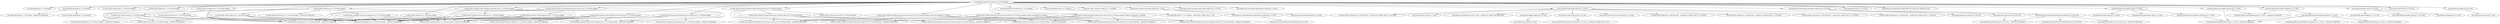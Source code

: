 digraph broker {
	"io.moquette:moquette-broker:jar:0.19-SNAPSHOT" -> "org.slf4j:slf4j-api:jar:1.7.36:compile" ; 
	"io.moquette:moquette-broker:jar:0.19-SNAPSHOT" -> "org.slf4j:slf4j-reload4j:jar:1.7.36:runtime" ; 
	"io.moquette:moquette-broker:jar:0.19-SNAPSHOT" -> "io.netty:netty-common:jar:4.1.118.Final:compile" ; 
	"io.moquette:moquette-broker:jar:0.19-SNAPSHOT" -> "io.netty:netty-buffer:jar:4.1.118.Final:compile" ; 
	"io.moquette:moquette-broker:jar:0.19-SNAPSHOT" -> "io.netty:netty-transport:jar:4.1.118.Final:compile" ; 
	"io.moquette:moquette-broker:jar:0.19-SNAPSHOT" -> "io.netty:netty-handler:jar:4.1.118.Final:compile" ; 
	"io.moquette:moquette-broker:jar:0.19-SNAPSHOT" -> "io.netty:netty-codec:jar:4.1.118.Final:compile" ; 
	"io.moquette:moquette-broker:jar:0.19-SNAPSHOT" -> "io.netty:netty-codec-http:jar:4.1.118.Final:compile" ; 
	"io.moquette:moquette-broker:jar:0.19-SNAPSHOT" -> "io.netty:netty-codec-mqtt:jar:4.1.118.Final:compile" ; 
	"io.moquette:moquette-broker:jar:0.19-SNAPSHOT" -> "io.netty:netty-transport-native-epoll:jar:linux-x86_64:4.1.118.Final:compile" ; 
	"io.moquette:moquette-broker:jar:0.19-SNAPSHOT" -> "io.netty:netty-transport-native-epoll:jar:linux-aarch_64:4.1.118.Final:compile" ; 
	"io.moquette:moquette-broker:jar:0.19-SNAPSHOT" -> "io.netty:netty-transport-native-kqueue:jar:osx-aarch_64:4.1.118.Final:compile" ; 
	"io.moquette:moquette-broker:jar:0.19-SNAPSHOT" -> "io.netty:netty-transport-native-kqueue:jar:osx-x86_64:4.1.118.Final:compile" ; 
	"io.moquette:moquette-broker:jar:0.19-SNAPSHOT" -> "io.netty:netty-tcnative-boringssl-static:jar:linux-x86_64:2.0.70.Final:runtime" ; 
	"io.moquette:moquette-broker:jar:0.19-SNAPSHOT" -> "io.netty:netty-tcnative-boringssl-static:jar:linux-aarch_64:2.0.70.Final:runtime (scope not updated to runtime)" ; 
	"io.moquette:moquette-broker:jar:0.19-SNAPSHOT" -> "io.netty:netty-tcnative-boringssl-static:jar:osx-x86_64:2.0.70.Final:runtime (scope not updated to runtime)" ; 
	"io.moquette:moquette-broker:jar:0.19-SNAPSHOT" -> "io.netty:netty-tcnative-boringssl-static:jar:osx-aarch_64:2.0.70.Final:runtime (scope not updated to runtime)" ; 
	"io.moquette:moquette-broker:jar:0.19-SNAPSHOT" -> "com.h2database:h2-mvstore:jar:2.1.214:compile" ; 
	"io.moquette:moquette-broker:jar:0.19-SNAPSHOT" -> "com.zaxxer:HikariCP:jar:2.4.7:compile" ; 
	"io.moquette:moquette-broker:jar:0.19-SNAPSHOT" -> "commons-codec:commons-codec:jar:1.15:compile" ; 
	"io.moquette:moquette-broker:jar:0.19-SNAPSHOT" -> "org.fusesource.mqtt-client:mqtt-client:jar:1.12:test" ; 
	"io.moquette:moquette-broker:jar:0.19-SNAPSHOT" -> "org.eclipse.paho:org.eclipse.paho.client.mqttv3:jar:1.2.5:test" ; 
	"io.moquette:moquette-broker:jar:0.19-SNAPSHOT" -> "org.eclipse.paho:org.eclipse.paho.mqttv5.client:jar:1.2.5:test" ; 
	"io.moquette:moquette-broker:jar:0.19-SNAPSHOT" -> "com.hivemq:hivemq-mqtt-client:jar:1.3.3:test" ; 
	"io.moquette:moquette-broker:jar:0.19-SNAPSHOT" -> "org.eclipse.jetty.websocket:websocket-client:jar:9.2.0.M1:test" ; 
	"io.moquette:moquette-broker:jar:0.19-SNAPSHOT" -> "com.h2database:h2:jar:2.1.214:test" ; 
	"io.moquette:moquette-broker:jar:0.19-SNAPSHOT" -> "org.jetbrains:annotations:jar:RELEASE:test (scope not updated to test)" ; 
	"io.moquette:moquette-broker:jar:0.19-SNAPSHOT" -> "org.junit.jupiter:junit-jupiter-api:jar:5.7.0:test" ; 
	"io.moquette:moquette-broker:jar:0.19-SNAPSHOT" -> "org.junit.jupiter:junit-jupiter-engine:jar:5.7.0:test" ; 
	"io.moquette:moquette-broker:jar:0.19-SNAPSHOT" -> "org.junit.jupiter:junit-jupiter-params:jar:5.7.0:test" ; 
	"io.moquette:moquette-broker:jar:0.19-SNAPSHOT" -> "org.mockito:mockito-core:jar:3.6.0:test" ; 
	"io.moquette:moquette-broker:jar:0.19-SNAPSHOT" -> "org.assertj:assertj-core:jar:2.6.0:test" ; 
	"io.moquette:moquette-broker:jar:0.19-SNAPSHOT" -> "org.awaitility:awaitility:jar:4.0.3:test" ; 
	"org.slf4j:slf4j-reload4j:jar:1.7.36:runtime" -> "(org.slf4j:slf4j-api:jar:1.7.36:runtime - omitted for duplicate)" ; 
	"org.slf4j:slf4j-reload4j:jar:1.7.36:runtime" -> "ch.qos.reload4j:reload4j:jar:1.2.19:runtime" ; 
	"io.netty:netty-buffer:jar:4.1.118.Final:compile" -> "(io.netty:netty-common:jar:4.1.118.Final:compile - omitted for duplicate)" ; 
	"io.netty:netty-transport:jar:4.1.118.Final:compile" -> "(io.netty:netty-common:jar:4.1.118.Final:compile - omitted for duplicate)" ; 
	"io.netty:netty-transport:jar:4.1.118.Final:compile" -> "(io.netty:netty-buffer:jar:4.1.118.Final:compile - omitted for duplicate)" ; 
	"io.netty:netty-transport:jar:4.1.118.Final:compile" -> "io.netty:netty-resolver:jar:4.1.118.Final:compile" ; 
	"io.netty:netty-resolver:jar:4.1.118.Final:compile" -> "(io.netty:netty-common:jar:4.1.118.Final:compile - omitted for duplicate)" ; 
	"io.netty:netty-handler:jar:4.1.118.Final:compile" -> "(io.netty:netty-common:jar:4.1.118.Final:compile - omitted for duplicate)" ; 
	"io.netty:netty-handler:jar:4.1.118.Final:compile" -> "(io.netty:netty-resolver:jar:4.1.118.Final:compile - omitted for duplicate)" ; 
	"io.netty:netty-handler:jar:4.1.118.Final:compile" -> "(io.netty:netty-buffer:jar:4.1.118.Final:compile - omitted for duplicate)" ; 
	"io.netty:netty-handler:jar:4.1.118.Final:compile" -> "(io.netty:netty-transport:jar:4.1.118.Final:compile - omitted for duplicate)" ; 
	"io.netty:netty-handler:jar:4.1.118.Final:compile" -> "io.netty:netty-transport-native-unix-common:jar:4.1.118.Final:compile" ; 
	"io.netty:netty-handler:jar:4.1.118.Final:compile" -> "(io.netty:netty-codec:jar:4.1.118.Final:compile - omitted for duplicate)" ; 
	"io.netty:netty-transport-native-unix-common:jar:4.1.118.Final:compile" -> "(io.netty:netty-common:jar:4.1.118.Final:compile - omitted for duplicate)" ; 
	"io.netty:netty-transport-native-unix-common:jar:4.1.118.Final:compile" -> "(io.netty:netty-buffer:jar:4.1.118.Final:compile - omitted for duplicate)" ; 
	"io.netty:netty-transport-native-unix-common:jar:4.1.118.Final:compile" -> "(io.netty:netty-transport:jar:4.1.118.Final:compile - omitted for duplicate)" ; 
	"io.netty:netty-codec:jar:4.1.118.Final:compile" -> "(io.netty:netty-common:jar:4.1.118.Final:compile - omitted for duplicate)" ; 
	"io.netty:netty-codec:jar:4.1.118.Final:compile" -> "(io.netty:netty-buffer:jar:4.1.118.Final:compile - omitted for duplicate)" ; 
	"io.netty:netty-codec:jar:4.1.118.Final:compile" -> "(io.netty:netty-transport:jar:4.1.118.Final:compile - omitted for duplicate)" ; 
	"io.netty:netty-codec-http:jar:4.1.118.Final:compile" -> "(io.netty:netty-common:jar:4.1.118.Final:compile - omitted for duplicate)" ; 
	"io.netty:netty-codec-http:jar:4.1.118.Final:compile" -> "(io.netty:netty-buffer:jar:4.1.118.Final:compile - omitted for duplicate)" ; 
	"io.netty:netty-codec-http:jar:4.1.118.Final:compile" -> "(io.netty:netty-transport:jar:4.1.118.Final:compile - omitted for duplicate)" ; 
	"io.netty:netty-codec-http:jar:4.1.118.Final:compile" -> "(io.netty:netty-codec:jar:4.1.118.Final:compile - omitted for duplicate)" ; 
	"io.netty:netty-codec-http:jar:4.1.118.Final:compile" -> "(io.netty:netty-handler:jar:4.1.118.Final:compile - omitted for duplicate)" ; 
	"io.netty:netty-codec-mqtt:jar:4.1.118.Final:compile" -> "(io.netty:netty-common:jar:4.1.118.Final:compile - omitted for duplicate)" ; 
	"io.netty:netty-codec-mqtt:jar:4.1.118.Final:compile" -> "(io.netty:netty-buffer:jar:4.1.118.Final:compile - omitted for duplicate)" ; 
	"io.netty:netty-codec-mqtt:jar:4.1.118.Final:compile" -> "(io.netty:netty-transport:jar:4.1.118.Final:compile - omitted for duplicate)" ; 
	"io.netty:netty-codec-mqtt:jar:4.1.118.Final:compile" -> "(io.netty:netty-codec:jar:4.1.118.Final:compile - omitted for duplicate)" ; 
	"io.netty:netty-transport-native-epoll:jar:linux-x86_64:4.1.118.Final:compile" -> "(io.netty:netty-common:jar:4.1.118.Final:compile - omitted for duplicate)" ; 
	"io.netty:netty-transport-native-epoll:jar:linux-x86_64:4.1.118.Final:compile" -> "(io.netty:netty-buffer:jar:4.1.118.Final:compile - omitted for duplicate)" ; 
	"io.netty:netty-transport-native-epoll:jar:linux-x86_64:4.1.118.Final:compile" -> "(io.netty:netty-transport:jar:4.1.118.Final:compile - omitted for duplicate)" ; 
	"io.netty:netty-transport-native-epoll:jar:linux-x86_64:4.1.118.Final:compile" -> "(io.netty:netty-transport-native-unix-common:jar:4.1.118.Final:compile - omitted for duplicate)" ; 
	"io.netty:netty-transport-native-epoll:jar:linux-x86_64:4.1.118.Final:compile" -> "io.netty:netty-transport-classes-epoll:jar:4.1.118.Final:compile" ; 
	"io.netty:netty-transport-classes-epoll:jar:4.1.118.Final:compile" -> "(io.netty:netty-common:jar:4.1.118.Final:compile - omitted for duplicate)" ; 
	"io.netty:netty-transport-classes-epoll:jar:4.1.118.Final:compile" -> "(io.netty:netty-buffer:jar:4.1.118.Final:compile - omitted for duplicate)" ; 
	"io.netty:netty-transport-classes-epoll:jar:4.1.118.Final:compile" -> "(io.netty:netty-transport:jar:4.1.118.Final:compile - omitted for duplicate)" ; 
	"io.netty:netty-transport-classes-epoll:jar:4.1.118.Final:compile" -> "(io.netty:netty-transport-native-unix-common:jar:4.1.118.Final:compile - omitted for duplicate)" ; 
	"io.netty:netty-transport-native-epoll:jar:linux-aarch_64:4.1.118.Final:compile" -> "(io.netty:netty-common:jar:4.1.118.Final:compile - omitted for duplicate)" ; 
	"io.netty:netty-transport-native-epoll:jar:linux-aarch_64:4.1.118.Final:compile" -> "(io.netty:netty-buffer:jar:4.1.118.Final:compile - omitted for duplicate)" ; 
	"io.netty:netty-transport-native-epoll:jar:linux-aarch_64:4.1.118.Final:compile" -> "(io.netty:netty-transport:jar:4.1.118.Final:compile - omitted for duplicate)" ; 
	"io.netty:netty-transport-native-epoll:jar:linux-aarch_64:4.1.118.Final:compile" -> "(io.netty:netty-transport-native-unix-common:jar:4.1.118.Final:compile - omitted for duplicate)" ; 
	"io.netty:netty-transport-native-epoll:jar:linux-aarch_64:4.1.118.Final:compile" -> "(io.netty:netty-transport-classes-epoll:jar:4.1.118.Final:compile - omitted for duplicate)" ; 
	"io.netty:netty-transport-native-kqueue:jar:osx-aarch_64:4.1.118.Final:compile" -> "(io.netty:netty-common:jar:4.1.118.Final:compile - omitted for duplicate)" ; 
	"io.netty:netty-transport-native-kqueue:jar:osx-aarch_64:4.1.118.Final:compile" -> "(io.netty:netty-buffer:jar:4.1.118.Final:compile - omitted for duplicate)" ; 
	"io.netty:netty-transport-native-kqueue:jar:osx-aarch_64:4.1.118.Final:compile" -> "(io.netty:netty-transport:jar:4.1.118.Final:compile - omitted for duplicate)" ; 
	"io.netty:netty-transport-native-kqueue:jar:osx-aarch_64:4.1.118.Final:compile" -> "(io.netty:netty-transport-native-unix-common:jar:4.1.118.Final:compile - omitted for duplicate)" ; 
	"io.netty:netty-transport-native-kqueue:jar:osx-aarch_64:4.1.118.Final:compile" -> "io.netty:netty-transport-classes-kqueue:jar:4.1.118.Final:compile" ; 
	"io.netty:netty-transport-classes-kqueue:jar:4.1.118.Final:compile" -> "(io.netty:netty-common:jar:4.1.118.Final:compile - omitted for duplicate)" ; 
	"io.netty:netty-transport-classes-kqueue:jar:4.1.118.Final:compile" -> "(io.netty:netty-buffer:jar:4.1.118.Final:compile - omitted for duplicate)" ; 
	"io.netty:netty-transport-classes-kqueue:jar:4.1.118.Final:compile" -> "(io.netty:netty-transport:jar:4.1.118.Final:compile - omitted for duplicate)" ; 
	"io.netty:netty-transport-classes-kqueue:jar:4.1.118.Final:compile" -> "(io.netty:netty-transport-native-unix-common:jar:4.1.118.Final:compile - omitted for duplicate)" ; 
	"io.netty:netty-transport-native-kqueue:jar:osx-x86_64:4.1.118.Final:compile" -> "(io.netty:netty-common:jar:4.1.118.Final:compile - omitted for duplicate)" ; 
	"io.netty:netty-transport-native-kqueue:jar:osx-x86_64:4.1.118.Final:compile" -> "(io.netty:netty-buffer:jar:4.1.118.Final:compile - omitted for duplicate)" ; 
	"io.netty:netty-transport-native-kqueue:jar:osx-x86_64:4.1.118.Final:compile" -> "(io.netty:netty-transport:jar:4.1.118.Final:compile - omitted for duplicate)" ; 
	"io.netty:netty-transport-native-kqueue:jar:osx-x86_64:4.1.118.Final:compile" -> "(io.netty:netty-transport-native-unix-common:jar:4.1.118.Final:compile - omitted for duplicate)" ; 
	"io.netty:netty-transport-native-kqueue:jar:osx-x86_64:4.1.118.Final:compile" -> "(io.netty:netty-transport-classes-kqueue:jar:4.1.118.Final:compile - omitted for duplicate)" ; 
	"io.netty:netty-tcnative-boringssl-static:jar:linux-x86_64:2.0.70.Final:runtime" -> "io.netty:netty-tcnative-classes:jar:2.0.70.Final:runtime" ; 
	"io.netty:netty-tcnative-boringssl-static:jar:linux-x86_64:2.0.70.Final:runtime" -> "(io.netty:netty-tcnative-boringssl-static:jar:linux-aarch_64:2.0.70.Final:runtime - omitted for duplicate)" ; 
	"io.netty:netty-tcnative-boringssl-static:jar:linux-x86_64:2.0.70.Final:runtime" -> "(io.netty:netty-tcnative-boringssl-static:jar:osx-x86_64:2.0.70.Final:runtime - omitted for duplicate)" ; 
	"io.netty:netty-tcnative-boringssl-static:jar:linux-x86_64:2.0.70.Final:runtime" -> "(io.netty:netty-tcnative-boringssl-static:jar:osx-aarch_64:2.0.70.Final:runtime - omitted for duplicate)" ; 
	"io.netty:netty-tcnative-boringssl-static:jar:linux-x86_64:2.0.70.Final:runtime" -> "io.netty:netty-tcnative-boringssl-static:jar:windows-x86_64:2.0.70.Final:runtime" ; 
	"io.netty:netty-tcnative-boringssl-static:jar:windows-x86_64:2.0.70.Final:runtime" -> "(io.netty:netty-tcnative-classes:jar:2.0.70.Final:runtime - omitted for duplicate)" ; 
	"io.netty:netty-tcnative-boringssl-static:jar:windows-x86_64:2.0.70.Final:runtime" -> "(io.netty:netty-tcnative-boringssl-static:jar:linux-x86_64:2.0.70.Final:runtime - omitted for duplicate)" ; 
	"io.netty:netty-tcnative-boringssl-static:jar:windows-x86_64:2.0.70.Final:runtime" -> "(io.netty:netty-tcnative-boringssl-static:jar:linux-aarch_64:2.0.70.Final:runtime - omitted for duplicate)" ; 
	"io.netty:netty-tcnative-boringssl-static:jar:windows-x86_64:2.0.70.Final:runtime" -> "(io.netty:netty-tcnative-boringssl-static:jar:osx-x86_64:2.0.70.Final:runtime - omitted for duplicate)" ; 
	"io.netty:netty-tcnative-boringssl-static:jar:windows-x86_64:2.0.70.Final:runtime" -> "(io.netty:netty-tcnative-boringssl-static:jar:osx-aarch_64:2.0.70.Final:runtime - omitted for duplicate)" ; 
	"io.netty:netty-tcnative-boringssl-static:jar:linux-aarch_64:2.0.70.Final:runtime (scope not updated to runtime)" -> "(io.netty:netty-tcnative-classes:jar:2.0.70.Final:runtime - omitted for duplicate)" ; 
	"io.netty:netty-tcnative-boringssl-static:jar:linux-aarch_64:2.0.70.Final:runtime (scope not updated to runtime)" -> "(io.netty:netty-tcnative-boringssl-static:jar:linux-x86_64:2.0.70.Final:runtime - omitted for duplicate)" ; 
	"io.netty:netty-tcnative-boringssl-static:jar:linux-aarch_64:2.0.70.Final:runtime (scope not updated to runtime)" -> "(io.netty:netty-tcnative-boringssl-static:jar:osx-x86_64:2.0.70.Final:runtime - omitted for duplicate)" ; 
	"io.netty:netty-tcnative-boringssl-static:jar:linux-aarch_64:2.0.70.Final:runtime (scope not updated to runtime)" -> "(io.netty:netty-tcnative-boringssl-static:jar:osx-aarch_64:2.0.70.Final:runtime - omitted for duplicate)" ; 
	"io.netty:netty-tcnative-boringssl-static:jar:linux-aarch_64:2.0.70.Final:runtime (scope not updated to runtime)" -> "(io.netty:netty-tcnative-boringssl-static:jar:windows-x86_64:2.0.70.Final:runtime - omitted for duplicate)" ; 
	"io.netty:netty-tcnative-boringssl-static:jar:osx-x86_64:2.0.70.Final:runtime (scope not updated to runtime)" -> "(io.netty:netty-tcnative-classes:jar:2.0.70.Final:runtime - omitted for duplicate)" ; 
	"io.netty:netty-tcnative-boringssl-static:jar:osx-x86_64:2.0.70.Final:runtime (scope not updated to runtime)" -> "(io.netty:netty-tcnative-boringssl-static:jar:linux-x86_64:2.0.70.Final:runtime - omitted for duplicate)" ; 
	"io.netty:netty-tcnative-boringssl-static:jar:osx-x86_64:2.0.70.Final:runtime (scope not updated to runtime)" -> "(io.netty:netty-tcnative-boringssl-static:jar:linux-aarch_64:2.0.70.Final:runtime - omitted for duplicate)" ; 
	"io.netty:netty-tcnative-boringssl-static:jar:osx-x86_64:2.0.70.Final:runtime (scope not updated to runtime)" -> "(io.netty:netty-tcnative-boringssl-static:jar:osx-aarch_64:2.0.70.Final:runtime - omitted for duplicate)" ; 
	"io.netty:netty-tcnative-boringssl-static:jar:osx-x86_64:2.0.70.Final:runtime (scope not updated to runtime)" -> "(io.netty:netty-tcnative-boringssl-static:jar:windows-x86_64:2.0.70.Final:runtime - omitted for duplicate)" ; 
	"io.netty:netty-tcnative-boringssl-static:jar:osx-aarch_64:2.0.70.Final:runtime (scope not updated to runtime)" -> "(io.netty:netty-tcnative-classes:jar:2.0.70.Final:runtime - omitted for duplicate)" ; 
	"io.netty:netty-tcnative-boringssl-static:jar:osx-aarch_64:2.0.70.Final:runtime (scope not updated to runtime)" -> "(io.netty:netty-tcnative-boringssl-static:jar:linux-x86_64:2.0.70.Final:runtime - omitted for duplicate)" ; 
	"io.netty:netty-tcnative-boringssl-static:jar:osx-aarch_64:2.0.70.Final:runtime (scope not updated to runtime)" -> "(io.netty:netty-tcnative-boringssl-static:jar:linux-aarch_64:2.0.70.Final:runtime - omitted for duplicate)" ; 
	"io.netty:netty-tcnative-boringssl-static:jar:osx-aarch_64:2.0.70.Final:runtime (scope not updated to runtime)" -> "(io.netty:netty-tcnative-boringssl-static:jar:osx-x86_64:2.0.70.Final:runtime - omitted for duplicate)" ; 
	"io.netty:netty-tcnative-boringssl-static:jar:osx-aarch_64:2.0.70.Final:runtime (scope not updated to runtime)" -> "(io.netty:netty-tcnative-boringssl-static:jar:windows-x86_64:2.0.70.Final:runtime - omitted for duplicate)" ; 
	"com.zaxxer:HikariCP:jar:2.4.7:compile" -> "(org.slf4j:slf4j-api:jar:1.7.21:compile - omitted for conflict with 1.7.36)" ; 
	"org.fusesource.mqtt-client:mqtt-client:jar:1.12:test" -> "org.fusesource.hawtdispatch:hawtdispatch-transport:jar:1.21:test" ; 
	"org.fusesource.mqtt-client:mqtt-client:jar:1.12:test" -> "org.fusesource.hawtbuf:hawtbuf:jar:1.10:test" ; 
	"org.fusesource.hawtdispatch:hawtdispatch-transport:jar:1.21:test" -> "org.fusesource.hawtdispatch:hawtdispatch:jar:1.21:test" ; 
	"com.hivemq:hivemq-mqtt-client:jar:1.3.3:test" -> "io.reactivex.rxjava2:rxjava:jar:2.2.21:test" ; 
	"com.hivemq:hivemq-mqtt-client:jar:1.3.3:test" -> "org.reactivestreams:reactive-streams:jar:1.0.4:test" ; 
	"com.hivemq:hivemq-mqtt-client:jar:1.3.3:test" -> "(io.netty:netty-buffer:jar:4.1.99.Final:test - omitted for conflict with 4.1.118.Final)" ; 
	"com.hivemq:hivemq-mqtt-client:jar:1.3.3:test" -> "(io.netty:netty-codec:jar:4.1.99.Final:test - omitted for conflict with 4.1.118.Final)" ; 
	"com.hivemq:hivemq-mqtt-client:jar:1.3.3:test" -> "(io.netty:netty-common:jar:4.1.99.Final:test - omitted for conflict with 4.1.118.Final)" ; 
	"com.hivemq:hivemq-mqtt-client:jar:1.3.3:test" -> "(io.netty:netty-handler:jar:4.1.99.Final:test - omitted for conflict with 4.1.118.Final)" ; 
	"com.hivemq:hivemq-mqtt-client:jar:1.3.3:test" -> "(io.netty:netty-transport:jar:4.1.99.Final:test - omitted for conflict with 4.1.118.Final)" ; 
	"com.hivemq:hivemq-mqtt-client:jar:1.3.3:test" -> "org.jctools:jctools-core:jar:2.1.2:test" ; 
	"com.hivemq:hivemq-mqtt-client:jar:1.3.3:test" -> "(org.jetbrains:annotations:jar:16.0.3:test - omitted for conflict with RELEASE)" ; 
	"com.hivemq:hivemq-mqtt-client:jar:1.3.3:test" -> "com.google.dagger:dagger:jar:2.27:test" ; 
	"io.reactivex.rxjava2:rxjava:jar:2.2.21:test" -> "(org.reactivestreams:reactive-streams:jar:1.0.3:test - omitted for conflict with 1.0.4)" ; 
	"com.google.dagger:dagger:jar:2.27:test" -> "javax.inject:javax.inject:jar:1:test" ; 
	"org.eclipse.jetty.websocket:websocket-client:jar:9.2.0.M1:test" -> "org.eclipse.jetty:jetty-util:jar:9.2.0.M1:test" ; 
	"org.eclipse.jetty.websocket:websocket-client:jar:9.2.0.M1:test" -> "org.eclipse.jetty:jetty-io:jar:9.2.0.M1:test" ; 
	"org.eclipse.jetty.websocket:websocket-client:jar:9.2.0.M1:test" -> "org.eclipse.jetty.websocket:websocket-common:jar:9.2.0.M1:test" ; 
	"org.eclipse.jetty:jetty-io:jar:9.2.0.M1:test" -> "(org.eclipse.jetty:jetty-util:jar:9.2.0.M1:test - omitted for duplicate)" ; 
	"org.eclipse.jetty.websocket:websocket-common:jar:9.2.0.M1:test" -> "org.eclipse.jetty.websocket:websocket-api:jar:9.2.0.M1:test" ; 
	"org.eclipse.jetty.websocket:websocket-common:jar:9.2.0.M1:test" -> "(org.eclipse.jetty:jetty-util:jar:9.2.0.M1:test - omitted for duplicate)" ; 
	"org.eclipse.jetty.websocket:websocket-common:jar:9.2.0.M1:test" -> "(org.eclipse.jetty:jetty-io:jar:9.2.0.M1:test - omitted for duplicate)" ; 
	"org.junit.jupiter:junit-jupiter-api:jar:5.7.0:test" -> "org.apiguardian:apiguardian-api:jar:1.1.0:test" ; 
	"org.junit.jupiter:junit-jupiter-api:jar:5.7.0:test" -> "org.opentest4j:opentest4j:jar:1.2.0:test" ; 
	"org.junit.jupiter:junit-jupiter-api:jar:5.7.0:test" -> "org.junit.platform:junit-platform-commons:jar:1.7.0:test" ; 
	"org.junit.platform:junit-platform-commons:jar:1.7.0:test" -> "(org.apiguardian:apiguardian-api:jar:1.1.0:test - omitted for duplicate)" ; 
	"org.junit.jupiter:junit-jupiter-engine:jar:5.7.0:test" -> "(org.apiguardian:apiguardian-api:jar:1.1.0:test - omitted for duplicate)" ; 
	"org.junit.jupiter:junit-jupiter-engine:jar:5.7.0:test" -> "org.junit.platform:junit-platform-engine:jar:1.7.0:test" ; 
	"org.junit.jupiter:junit-jupiter-engine:jar:5.7.0:test" -> "(org.junit.jupiter:junit-jupiter-api:jar:5.7.0:test - omitted for duplicate)" ; 
	"org.junit.platform:junit-platform-engine:jar:1.7.0:test" -> "(org.apiguardian:apiguardian-api:jar:1.1.0:test - omitted for duplicate)" ; 
	"org.junit.platform:junit-platform-engine:jar:1.7.0:test" -> "(org.opentest4j:opentest4j:jar:1.2.0:test - omitted for duplicate)" ; 
	"org.junit.platform:junit-platform-engine:jar:1.7.0:test" -> "(org.junit.platform:junit-platform-commons:jar:1.7.0:test - omitted for duplicate)" ; 
	"org.junit.jupiter:junit-jupiter-params:jar:5.7.0:test" -> "(org.apiguardian:apiguardian-api:jar:1.1.0:test - omitted for duplicate)" ; 
	"org.junit.jupiter:junit-jupiter-params:jar:5.7.0:test" -> "(org.junit.jupiter:junit-jupiter-api:jar:5.7.0:test - omitted for duplicate)" ; 
	"org.mockito:mockito-core:jar:3.6.0:test" -> "net.bytebuddy:byte-buddy:jar:1.10.15:test" ; 
	"org.mockito:mockito-core:jar:3.6.0:test" -> "net.bytebuddy:byte-buddy-agent:jar:1.10.15:test" ; 
	"org.mockito:mockito-core:jar:3.6.0:test" -> "org.objenesis:objenesis:jar:3.1:test" ; 
	"org.awaitility:awaitility:jar:4.0.3:test" -> "org.hamcrest:hamcrest:jar:2.1:test" ; 
}
digraph embedding_moquette {
	"io.moquette:embedded_test:jar:0.19-SNAPSHOT" -> "io.moquette:moquette-broker:jar:0.19-SNAPSHOT:compile" ; 
	"io.moquette:embedded_test:jar:0.19-SNAPSHOT" -> "org.junit.jupiter:junit-jupiter-api:jar:5.7.0:test" ; 
	"io.moquette:embedded_test:jar:0.19-SNAPSHOT" -> "org.junit.jupiter:junit-jupiter-engine:jar:5.7.0:test" ; 
	"io.moquette:embedded_test:jar:0.19-SNAPSHOT" -> "org.junit.jupiter:junit-jupiter-params:jar:5.7.0:test" ; 
	"io.moquette:embedded_test:jar:0.19-SNAPSHOT" -> "org.slf4j:slf4j-reload4j:jar:1.7.36:test" ; 
	"io.moquette:embedded_test:jar:0.19-SNAPSHOT" -> "org.mockito:mockito-core:jar:3.6.0:test" ; 
	"io.moquette:embedded_test:jar:0.19-SNAPSHOT" -> "org.assertj:assertj-core:jar:2.6.0:test" ; 
	"io.moquette:embedded_test:jar:0.19-SNAPSHOT" -> "org.awaitility:awaitility:jar:4.0.3:test" ; 
	"org.junit.jupiter:junit-jupiter-api:jar:5.7.0:test" -> "org.apiguardian:apiguardian-api:jar:1.1.0:test" ; 
	"org.junit.jupiter:junit-jupiter-api:jar:5.7.0:test" -> "org.opentest4j:opentest4j:jar:1.2.0:test" ; 
	"org.junit.jupiter:junit-jupiter-api:jar:5.7.0:test" -> "org.junit.platform:junit-platform-commons:jar:1.7.0:test" ; 
	"org.junit.platform:junit-platform-commons:jar:1.7.0:test" -> "(org.apiguardian:apiguardian-api:jar:1.1.0:test - omitted for duplicate)" ; 
	"org.junit.jupiter:junit-jupiter-engine:jar:5.7.0:test" -> "(org.apiguardian:apiguardian-api:jar:1.1.0:test - omitted for duplicate)" ; 
	"org.junit.jupiter:junit-jupiter-engine:jar:5.7.0:test" -> "org.junit.platform:junit-platform-engine:jar:1.7.0:test" ; 
	"org.junit.jupiter:junit-jupiter-engine:jar:5.7.0:test" -> "(org.junit.jupiter:junit-jupiter-api:jar:5.7.0:test - omitted for duplicate)" ; 
	"org.junit.platform:junit-platform-engine:jar:1.7.0:test" -> "(org.apiguardian:apiguardian-api:jar:1.1.0:test - omitted for duplicate)" ; 
	"org.junit.platform:junit-platform-engine:jar:1.7.0:test" -> "(org.opentest4j:opentest4j:jar:1.2.0:test - omitted for duplicate)" ; 
	"org.junit.platform:junit-platform-engine:jar:1.7.0:test" -> "(org.junit.platform:junit-platform-commons:jar:1.7.0:test - omitted for duplicate)" ; 
	"org.junit.jupiter:junit-jupiter-params:jar:5.7.0:test" -> "(org.apiguardian:apiguardian-api:jar:1.1.0:test - omitted for duplicate)" ; 
	"org.junit.jupiter:junit-jupiter-params:jar:5.7.0:test" -> "(org.junit.jupiter:junit-jupiter-api:jar:5.7.0:test - omitted for duplicate)" ; 
	"org.slf4j:slf4j-reload4j:jar:1.7.36:test" -> "org.slf4j:slf4j-api:jar:1.7.36:test" ; 
	"org.slf4j:slf4j-reload4j:jar:1.7.36:test" -> "ch.qos.reload4j:reload4j:jar:1.2.19:test" ; 
	"org.mockito:mockito-core:jar:3.6.0:test" -> "net.bytebuddy:byte-buddy:jar:1.10.15:test" ; 
	"org.mockito:mockito-core:jar:3.6.0:test" -> "net.bytebuddy:byte-buddy-agent:jar:1.10.15:test" ; 
	"org.mockito:mockito-core:jar:3.6.0:test" -> "org.objenesis:objenesis:jar:3.1:test" ; 
	"org.awaitility:awaitility:jar:4.0.3:test" -> "org.hamcrest:hamcrest:jar:2.1:test" ; 
}
